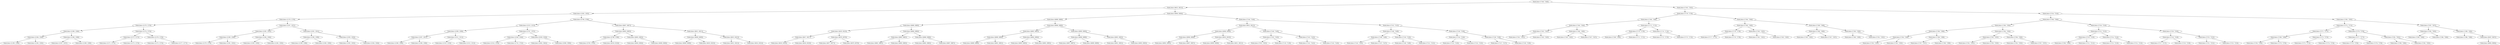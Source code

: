 digraph G{
180463441 [label="Node{data=[7160, 7160]}"]
180463441 -> 635607748
635607748 [label="Node{data=[6615, 6615]}"]
635607748 -> 260550536
260550536 [label="Node{data=[1305, 1305]}"]
260550536 -> 75531043
75531043 [label="Node{data=[1278, 1278]}"]
75531043 -> 66869197
66869197 [label="Node{data=[1270, 1270]}"]
66869197 -> 846842316
846842316 [label="Node{data=[1266, 1266]}"]
846842316 -> 3202020
3202020 [label="Node{data=[1264, 1264]}"]
3202020 -> 11127130
11127130 [label="Node{data=[1199, 1199]}"]
3202020 -> 1636476093
1636476093 [label="Node{data=[1265, 1265]}"]
846842316 -> 490809065
490809065 [label="Node{data=[1268, 1268]}"]
490809065 -> 464007518
464007518 [label="Node{data=[1267, 1267]}"]
490809065 -> 1434830952
1434830952 [label="Node{data=[1269, 1269]}"]
66869197 -> 1637757225
1637757225 [label="Node{data=[1274, 1274]}"]
1637757225 -> 1979458973
1979458973 [label="Node{data=[1272, 1272]}"]
1979458973 -> 797231293
797231293 [label="Node{data=[1271, 1271]}"]
1979458973 -> 1421444013
1421444013 [label="Node{data=[1273, 1273]}"]
1637757225 -> 1144977258
1144977258 [label="Node{data=[1276, 1276]}"]
1144977258 -> 1350230717
1350230717 [label="Node{data=[1275, 1275]}"]
1144977258 -> 1504844079
1504844079 [label="Node{data=[1277, 1277]}"]
75531043 -> 1091456351
1091456351 [label="Node{data=[1297, 1297]}"]
1091456351 -> 1916303283
1916303283 [label="Node{data=[1282, 1282]}"]
1916303283 -> 1968184387
1968184387 [label="Node{data=[1280, 1280]}"]
1968184387 -> 1013057703
1013057703 [label="Node{data=[1279, 1279]}"]
1968184387 -> 263577281
263577281 [label="Node{data=[1281, 1281]}"]
1916303283 -> 1048683883
1048683883 [label="Node{data=[1284, 1284]}"]
1048683883 -> 1271272700
1271272700 [label="Node{data=[1283, 1283]}"]
1048683883 -> 1741494803
1741494803 [label="Node{data=[1285, 1285]}"]
1091456351 -> 1185911805
1185911805 [label="Node{data=[1301, 1301]}"]
1185911805 -> 1966529726
1966529726 [label="Node{data=[1299, 1299]}"]
1966529726 -> 246175504
246175504 [label="Node{data=[1298, 1298]}"]
1966529726 -> 20891988
20891988 [label="Node{data=[1300, 1300]}"]
1185911805 -> 1001689845
1001689845 [label="Node{data=[1303, 1303]}"]
1001689845 -> 2015652369
2015652369 [label="Node{data=[1302, 1302]}"]
1001689845 -> 341616338
341616338 [label="Node{data=[1304, 1304]}"]
260550536 -> 1667217764
1667217764 [label="Node{data=[5706, 5706]}"]
1667217764 -> 2095295680
2095295680 [label="Node{data=[1313, 1313]}"]
2095295680 -> 667690415
667690415 [label="Node{data=[1309, 1309]}"]
667690415 -> 1448570290
1448570290 [label="Node{data=[1307, 1307]}"]
1448570290 -> 1214081669
1214081669 [label="Node{data=[1306, 1306]}"]
1448570290 -> 691624674
691624674 [label="Node{data=[1308, 1308]}"]
667690415 -> 1864295223
1864295223 [label="Node{data=[1311, 1311]}"]
1864295223 -> 46741915
46741915 [label="Node{data=[1310, 1310]}"]
1864295223 -> 568553989
568553989 [label="Node{data=[1312, 1312]}"]
2095295680 -> 1122947729
1122947729 [label="Node{data=[1767, 1767]}"]
1122947729 -> 1525782176
1525782176 [label="Node{data=[1344, 1344]}"]
1525782176 -> 297757060
297757060 [label="Node{data=[1314, 1314]}"]
1525782176 -> 737563372
737563372 [label="Node{data=[1752, 1752]}"]
1122947729 -> 523790169
523790169 [label="Node{data=[3359, 3359]}"]
523790169 -> 1227536008
1227536008 [label="Node{data=[2845, 2845]}"]
523790169 -> 598934880
598934880 [label="Node{data=[3390, 3390]}"]
1667217764 -> 986403528
986403528 [label="Node{data=[6607, 6607]}"]
986403528 -> 1712715879
1712715879 [label="Node{data=[6603, 6603]}"]
1712715879 -> 2056752347
2056752347 [label="Node{data=[5788, 5788]}"]
2056752347 -> 1102319340
1102319340 [label="Node{data=[5763, 5763]}"]
2056752347 -> 562645248
562645248 [label="Node{data=[6318, 6318]}"]
1712715879 -> 1746295702
1746295702 [label="Node{data=[6605, 6605]}"]
1746295702 -> 782365467
782365467 [label="Node{data=[6604, 6604]}"]
1746295702 -> 1334008653
1334008653 [label="Node{data=[6606, 6606]}"]
986403528 -> 606718708
606718708 [label="Node{data=[6611, 6611]}"]
606718708 -> 2117730060
2117730060 [label="Node{data=[6609, 6609]}"]
2117730060 -> 1596056315
1596056315 [label="Node{data=[6608, 6608]}"]
2117730060 -> 179143521
179143521 [label="Node{data=[6610, 6610]}"]
606718708 -> 1614382762
1614382762 [label="Node{data=[6613, 6613]}"]
1614382762 -> 1363792958
1363792958 [label="Node{data=[6612, 6612]}"]
1614382762 -> 19907286
19907286 [label="Node{data=[6614, 6614]}"]
635607748 -> 1736437529
1736437529 [label="Node{data=[6904, 6904]}"]
1736437529 -> 1272920458
1272920458 [label="Node{data=[6888, 6888]}"]
1272920458 -> 1420356843
1420356843 [label="Node{data=[6880, 6880]}"]
1420356843 -> 728673754
728673754 [label="Node{data=[6619, 6619]}"]
728673754 -> 871471241
871471241 [label="Node{data=[6617, 6617]}"]
871471241 -> 30467092
30467092 [label="Node{data=[6616, 6616]}"]
871471241 -> 302817137
302817137 [label="Node{data=[6618, 6618]}"]
728673754 -> 1288888471
1288888471 [label="Node{data=[6878, 6878]}"]
1288888471 -> 1935154260
1935154260 [label="Node{data=[6877, 6877]}"]
1288888471 -> 1965991535
1965991535 [label="Node{data=[6879, 6879]}"]
1420356843 -> 61823148
61823148 [label="Node{data=[6884, 6884]}"]
61823148 -> 1478673942
1478673942 [label="Node{data=[6882, 6882]}"]
1478673942 -> 1798036474
1798036474 [label="Node{data=[6881, 6881]}"]
1478673942 -> 1807095086
1807095086 [label="Node{data=[6883, 6883]}"]
61823148 -> 304437964
304437964 [label="Node{data=[6886, 6886]}"]
304437964 -> 1559837928
1559837928 [label="Node{data=[6885, 6885]}"]
304437964 -> 1765333126
1765333126 [label="Node{data=[6887, 6887]}"]
1272920458 -> 847036394
847036394 [label="Node{data=[6896, 6896]}"]
847036394 -> 179789907
179789907 [label="Node{data=[6892, 6892]}"]
179789907 -> 532419473
532419473 [label="Node{data=[6890, 6890]}"]
532419473 -> 812585992
812585992 [label="Node{data=[6889, 6889]}"]
532419473 -> 1740336640
1740336640 [label="Node{data=[6891, 6891]}"]
179789907 -> 1446985564
1446985564 [label="Node{data=[6894, 6894]}"]
1446985564 -> 694197905
694197905 [label="Node{data=[6893, 6893]}"]
1446985564 -> 1634144481
1634144481 [label="Node{data=[6895, 6895]}"]
847036394 -> 1569765795
1569765795 [label="Node{data=[6900, 6900]}"]
1569765795 -> 1920641170
1920641170 [label="Node{data=[6898, 6898]}"]
1920641170 -> 1598235738
1598235738 [label="Node{data=[6897, 6897]}"]
1920641170 -> 117098315
117098315 [label="Node{data=[6899, 6899]}"]
1569765795 -> 1585392534
1585392534 [label="Node{data=[6902, 6902]}"]
1585392534 -> 2045126387
2045126387 [label="Node{data=[6901, 6901]}"]
1585392534 -> 1061268577
1061268577 [label="Node{data=[6903, 6903]}"]
1736437529 -> 1876030557
1876030557 [label="Node{data=[7144, 7144]}"]
1876030557 -> 1213546922
1213546922 [label="Node{data=[6912, 6912]}"]
1213546922 -> 4995053
4995053 [label="Node{data=[6908, 6908]}"]
4995053 -> 844935457
844935457 [label="Node{data=[6906, 6906]}"]
844935457 -> 1389353003
1389353003 [label="Node{data=[6905, 6905]}"]
844935457 -> 821398473
821398473 [label="Node{data=[6907, 6907]}"]
4995053 -> 1365717349
1365717349 [label="Node{data=[6910, 6910]}"]
1365717349 -> 107300817
107300817 [label="Node{data=[6909, 6909]}"]
1365717349 -> 717736374
717736374 [label="Node{data=[6911, 6911]}"]
1213546922 -> 913356004
913356004 [label="Node{data=[7140, 7140]}"]
913356004 -> 1584682838
1584682838 [label="Node{data=[7103, 7103]}"]
1584682838 -> 1912850566
1912850566 [label="Node{data=[7032, 7032]}"]
1584682838 -> 1713190153
1713190153 [label="Node{data=[7119, 7119]}"]
913356004 -> 1442409146
1442409146 [label="Node{data=[7142, 7142]}"]
1442409146 -> 701192628
701192628 [label="Node{data=[7141, 7141]}"]
1442409146 -> 1172366323
1172366323 [label="Node{data=[7143, 7143]}"]
1876030557 -> 1247421243
1247421243 [label="Node{data=[7152, 7152]}"]
1247421243 -> 1424505968
1424505968 [label="Node{data=[7148, 7148]}"]
1424505968 -> 664652192
664652192 [label="Node{data=[7146, 7146]}"]
664652192 -> 1696614875
1696614875 [label="Node{data=[7145, 7145]}"]
664652192 -> 2130247103
2130247103 [label="Node{data=[7147, 7147]}"]
1424505968 -> 1810257324
1810257324 [label="Node{data=[7150, 7150]}"]
1810257324 -> 587157945
587157945 [label="Node{data=[7149, 7149]}"]
1810257324 -> 1173793452
1173793452 [label="Node{data=[7151, 7151]}"]
1247421243 -> 2094707368
2094707368 [label="Node{data=[7156, 7156]}"]
2094707368 -> 625525674
625525674 [label="Node{data=[7154, 7154]}"]
625525674 -> 2111978531
2111978531 [label="Node{data=[7153, 7153]}"]
625525674 -> 229726969
229726969 [label="Node{data=[7155, 7155]}"]
2094707368 -> 609744405
609744405 [label="Node{data=[7158, 7158]}"]
609744405 -> 1205941414
1205941414 [label="Node{data=[7157, 7157]}"]
609744405 -> 730729309
730729309 [label="Node{data=[7159, 7159]}"]
180463441 -> 753920583
753920583 [label="Node{data=[7192, 7192]}"]
753920583 -> 932398737
932398737 [label="Node{data=[7176, 7176]}"]
932398737 -> 2031681729
2031681729 [label="Node{data=[7168, 7168]}"]
2031681729 -> 571877468
571877468 [label="Node{data=[7164, 7164]}"]
571877468 -> 1903707019
1903707019 [label="Node{data=[7162, 7162]}"]
1903707019 -> 1550988539
1550988539 [label="Node{data=[7161, 7161]}"]
1903707019 -> 1834756284
1834756284 [label="Node{data=[7163, 7163]}"]
571877468 -> 2124134787
2124134787 [label="Node{data=[7166, 7166]}"]
2124134787 -> 1305270720
1305270720 [label="Node{data=[7165, 7165]}"]
2124134787 -> 13957486
13957486 [label="Node{data=[7167, 7167]}"]
2031681729 -> 205596672
205596672 [label="Node{data=[7172, 7172]}"]
205596672 -> 792055722
792055722 [label="Node{data=[7170, 7170]}"]
792055722 -> 77332821
77332821 [label="Node{data=[7169, 7169]}"]
792055722 -> 589600545
589600545 [label="Node{data=[7171, 7171]}"]
205596672 -> 648063597
648063597 [label="Node{data=[7174, 7174]}"]
648063597 -> 669612428
669612428 [label="Node{data=[7173, 7173]}"]
648063597 -> 1134248589
1134248589 [label="Node{data=[7175, 7175]}"]
932398737 -> 1149327424
1149327424 [label="Node{data=[7184, 7184]}"]
1149327424 -> 1733386623
1733386623 [label="Node{data=[7180, 7180]}"]
1733386623 -> 186142976
186142976 [label="Node{data=[7178, 7178]}"]
186142976 -> 311358916
311358916 [label="Node{data=[7177, 7177]}"]
186142976 -> 1552149645
1552149645 [label="Node{data=[7179, 7179]}"]
1733386623 -> 808789243
808789243 [label="Node{data=[7182, 7182]}"]
808789243 -> 2037183404
2037183404 [label="Node{data=[7181, 7181]}"]
808789243 -> 472451472
472451472 [label="Node{data=[7183, 7183]}"]
1149327424 -> 1603103004
1603103004 [label="Node{data=[7188, 7188]}"]
1603103004 -> 1183223018
1183223018 [label="Node{data=[7186, 7186]}"]
1183223018 -> 1483335173
1483335173 [label="Node{data=[7185, 7185]}"]
1183223018 -> 207094033
207094033 [label="Node{data=[7187, 7187]}"]
1603103004 -> 950619151
950619151 [label="Node{data=[7190, 7190]}"]
950619151 -> 1245345324
1245345324 [label="Node{data=[7189, 7189]}"]
950619151 -> 1567942816
1567942816 [label="Node{data=[7191, 7191]}"]
753920583 -> 300432022
300432022 [label="Node{data=[7224, 7224]}"]
300432022 -> 1666438544
1666438544 [label="Node{data=[7208, 7208]}"]
1666438544 -> 2051101888
2051101888 [label="Node{data=[7200, 7200]}"]
2051101888 -> 9077440
9077440 [label="Node{data=[7196, 7196]}"]
9077440 -> 1348871373
1348871373 [label="Node{data=[7194, 7194]}"]
1348871373 -> 769950724
769950724 [label="Node{data=[7193, 7193]}"]
1348871373 -> 1567830572
1567830572 [label="Node{data=[7195, 7195]}"]
9077440 -> 154871744
154871744 [label="Node{data=[7198, 7198]}"]
154871744 -> 1746549350
1746549350 [label="Node{data=[7197, 7197]}"]
154871744 -> 1641498565
1641498565 [label="Node{data=[7199, 7199]}"]
2051101888 -> 636611457
636611457 [label="Node{data=[7204, 7204]}"]
636611457 -> 1973734872
1973734872 [label="Node{data=[7202, 7202]}"]
1973734872 -> 1280573440
1280573440 [label="Node{data=[7201, 7201]}"]
1973734872 -> 400985888
400985888 [label="Node{data=[7203, 7203]}"]
636611457 -> 1038205886
1038205886 [label="Node{data=[7206, 7206]}"]
1038205886 -> 1853363159
1853363159 [label="Node{data=[7205, 7205]}"]
1038205886 -> 46160408
46160408 [label="Node{data=[7207, 7207]}"]
1666438544 -> 561793775
561793775 [label="Node{data=[7216, 7216]}"]
561793775 -> 305365325
305365325 [label="Node{data=[7212, 7212]}"]
305365325 -> 1023139447
1023139447 [label="Node{data=[7210, 7210]}"]
1023139447 -> 1022051178
1022051178 [label="Node{data=[7209, 7209]}"]
1023139447 -> 2130922794
2130922794 [label="Node{data=[7211, 7211]}"]
305365325 -> 1899270766
1899270766 [label="Node{data=[7214, 7214]}"]
1899270766 -> 324989529
324989529 [label="Node{data=[7213, 7213]}"]
1899270766 -> 1967657803
1967657803 [label="Node{data=[7215, 7215]}"]
561793775 -> 273119957
273119957 [label="Node{data=[7220, 7220]}"]
273119957 -> 1161112913
1161112913 [label="Node{data=[7218, 7218]}"]
1161112913 -> 555602836
555602836 [label="Node{data=[7217, 7217]}"]
1161112913 -> 343563959
343563959 [label="Node{data=[7219, 7219]}"]
273119957 -> 1061166911
1061166911 [label="Node{data=[7222, 7222]}"]
1061166911 -> 1408496163
1408496163 [label="Node{data=[7221, 7221]}"]
1061166911 -> 473762490
473762490 [label="Node{data=[7223, 7223]}"]
300432022 -> 1517576300
1517576300 [label="Node{data=[7283, 7283]}"]
1517576300 -> 1701979642
1701979642 [label="Node{data=[7275, 7275]}"]
1701979642 -> 702325149
702325149 [label="Node{data=[7271, 7271]}"]
702325149 -> 1564477126
1564477126 [label="Node{data=[7269, 7269]}"]
1564477126 -> 609122818
609122818 [label="Node{data=[7230, 7230]}"]
1564477126 -> 1357371012
1357371012 [label="Node{data=[7270, 7270]}"]
702325149 -> 477844812
477844812 [label="Node{data=[7273, 7273]}"]
477844812 -> 1095763507
1095763507 [label="Node{data=[7272, 7272]}"]
477844812 -> 379185777
379185777 [label="Node{data=[7274, 7274]}"]
1701979642 -> 2015649232
2015649232 [label="Node{data=[7279, 7279]}"]
2015649232 -> 1051965101
1051965101 [label="Node{data=[7277, 7277]}"]
1051965101 -> 2140360406
2140360406 [label="Node{data=[7276, 7276]}"]
1051965101 -> 637593911
637593911 [label="Node{data=[7278, 7278]}"]
2015649232 -> 2089876218
2089876218 [label="Node{data=[7281, 7281]}"]
2089876218 -> 1597320475
1597320475 [label="Node{data=[7280, 7280]}"]
2089876218 -> 976563669
976563669 [label="Node{data=[7282, 7282]}"]
1517576300 -> 459092725
459092725 [label="Node{data=[7287, 7287]}"]
459092725 -> 1625381966
1625381966 [label="Node{data=[7285, 7285]}"]
1625381966 -> 382396604
382396604 [label="Node{data=[7284, 7284]}"]
1625381966 -> 84026421
84026421 [label="Node{data=[7286, 7286]}"]
459092725 -> 2000319738
2000319738 [label="Node{data=[7289, 7289]}"]
2000319738 -> 500385151
500385151 [label="Node{data=[7288, 7288]}"]
2000319738 -> 1553842545
1553842545 [label="Node{data=[8567, 8567]}"]
1553842545 -> 1219130715
1219130715 [label="Node{data=[8694, 8694]}"]
}